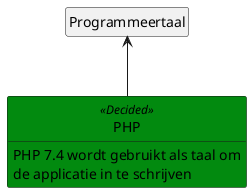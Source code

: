 @startuml

hide empty members
hide circle

skinparam class {
    BackgroundColor<<Decided>> #028A0F
    BackgroundColor<<Rejected>> #E3242B
}

!procedure decided($name, $description)
class $name <<Decided>>  {
    $description
}
!endprocedure

!procedure rejected($name, $description)
class $name <<Rejected>>  {
    $description
}
!endprocedure



class Programmeertaal
decided("PHP", "PHP 7.4 wordt gebruikt als taal om\nde applicatie in te schrijven")

Programmeertaal <-- PHP

@enduml